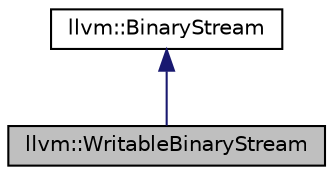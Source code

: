 digraph "llvm::WritableBinaryStream"
{
 // LATEX_PDF_SIZE
  bgcolor="transparent";
  edge [fontname="Helvetica",fontsize="10",labelfontname="Helvetica",labelfontsize="10"];
  node [fontname="Helvetica",fontsize="10",shape=record];
  Node1 [label="llvm::WritableBinaryStream",height=0.2,width=0.4,color="black", fillcolor="grey75", style="filled", fontcolor="black",tooltip="A BinaryStream which can be read from as well as written to."];
  Node2 -> Node1 [dir="back",color="midnightblue",fontsize="10",style="solid",fontname="Helvetica"];
  Node2 [label="llvm::BinaryStream",height=0.2,width=0.4,color="black",URL="$classllvm_1_1BinaryStream.html",tooltip="An interface for accessing data in a stream-like format, but which discourages copying."];
}
